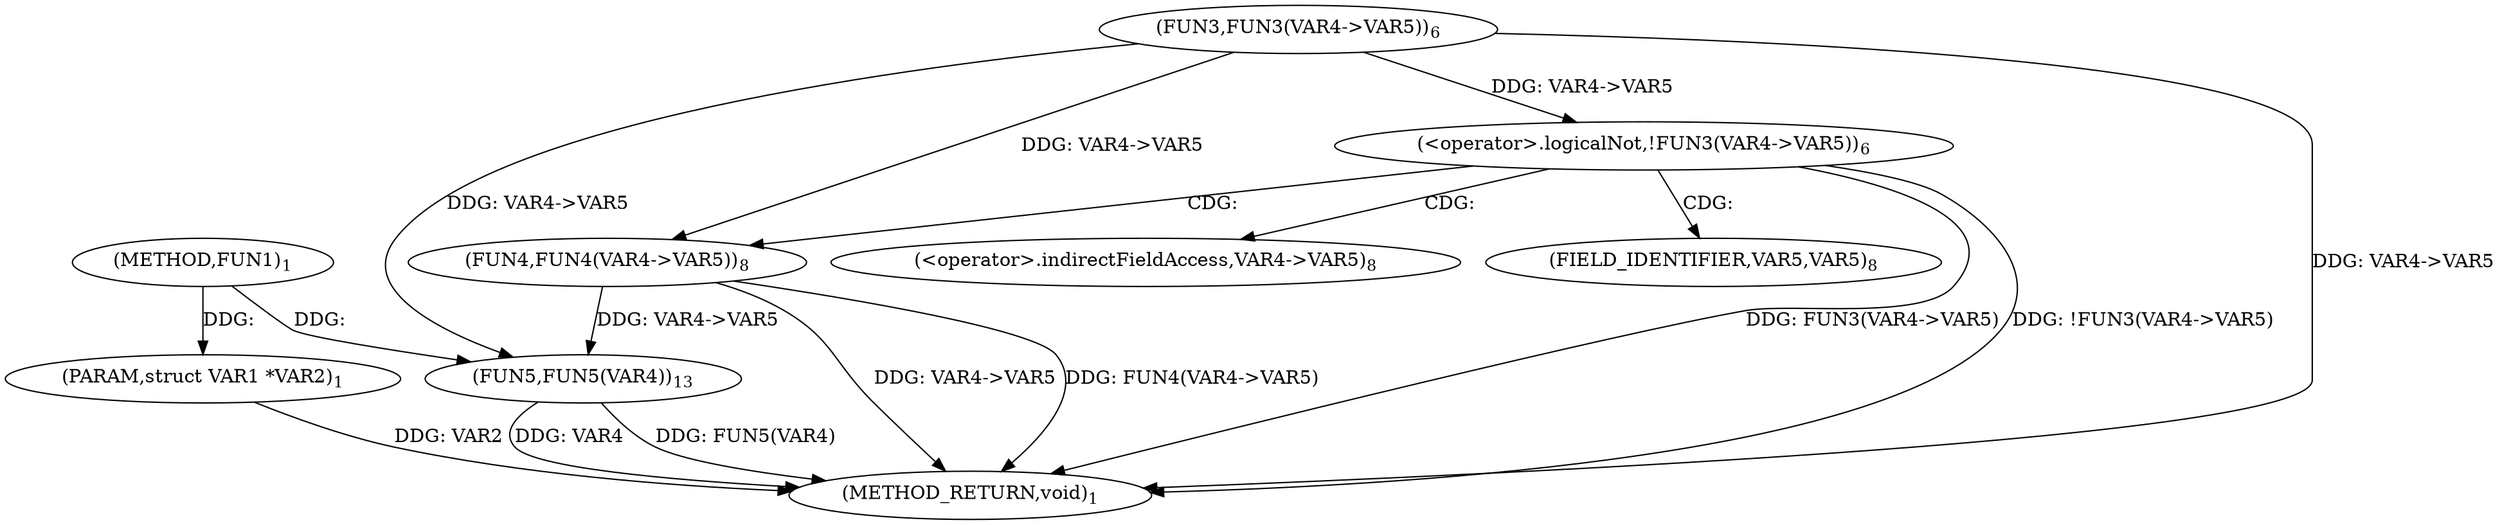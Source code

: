 digraph "FUN1" {  
"8" [label = <(METHOD,FUN1)<SUB>1</SUB>> ]
"24" [label = <(METHOD_RETURN,void)<SUB>1</SUB>> ]
"9" [label = <(PARAM,struct VAR1 *VAR2)<SUB>1</SUB>> ]
"22" [label = <(FUN5,FUN5(VAR4))<SUB>13</SUB>> ]
"12" [label = <(&lt;operator&gt;.logicalNot,!FUN3(VAR4-&gt;VAR5))<SUB>6</SUB>> ]
"18" [label = <(FUN4,FUN4(VAR4-&gt;VAR5))<SUB>8</SUB>> ]
"13" [label = <(FUN3,FUN3(VAR4-&gt;VAR5))<SUB>6</SUB>> ]
"19" [label = <(&lt;operator&gt;.indirectFieldAccess,VAR4-&gt;VAR5)<SUB>8</SUB>> ]
"21" [label = <(FIELD_IDENTIFIER,VAR5,VAR5)<SUB>8</SUB>> ]
  "9" -> "24"  [ label = "DDG: VAR2"] 
  "13" -> "24"  [ label = "DDG: VAR4-&gt;VAR5"] 
  "12" -> "24"  [ label = "DDG: FUN3(VAR4-&gt;VAR5)"] 
  "12" -> "24"  [ label = "DDG: !FUN3(VAR4-&gt;VAR5)"] 
  "18" -> "24"  [ label = "DDG: VAR4-&gt;VAR5"] 
  "18" -> "24"  [ label = "DDG: FUN4(VAR4-&gt;VAR5)"] 
  "22" -> "24"  [ label = "DDG: VAR4"] 
  "22" -> "24"  [ label = "DDG: FUN5(VAR4)"] 
  "8" -> "9"  [ label = "DDG: "] 
  "13" -> "22"  [ label = "DDG: VAR4-&gt;VAR5"] 
  "18" -> "22"  [ label = "DDG: VAR4-&gt;VAR5"] 
  "8" -> "22"  [ label = "DDG: "] 
  "13" -> "12"  [ label = "DDG: VAR4-&gt;VAR5"] 
  "13" -> "18"  [ label = "DDG: VAR4-&gt;VAR5"] 
  "12" -> "21"  [ label = "CDG: "] 
  "12" -> "18"  [ label = "CDG: "] 
  "12" -> "19"  [ label = "CDG: "] 
}
